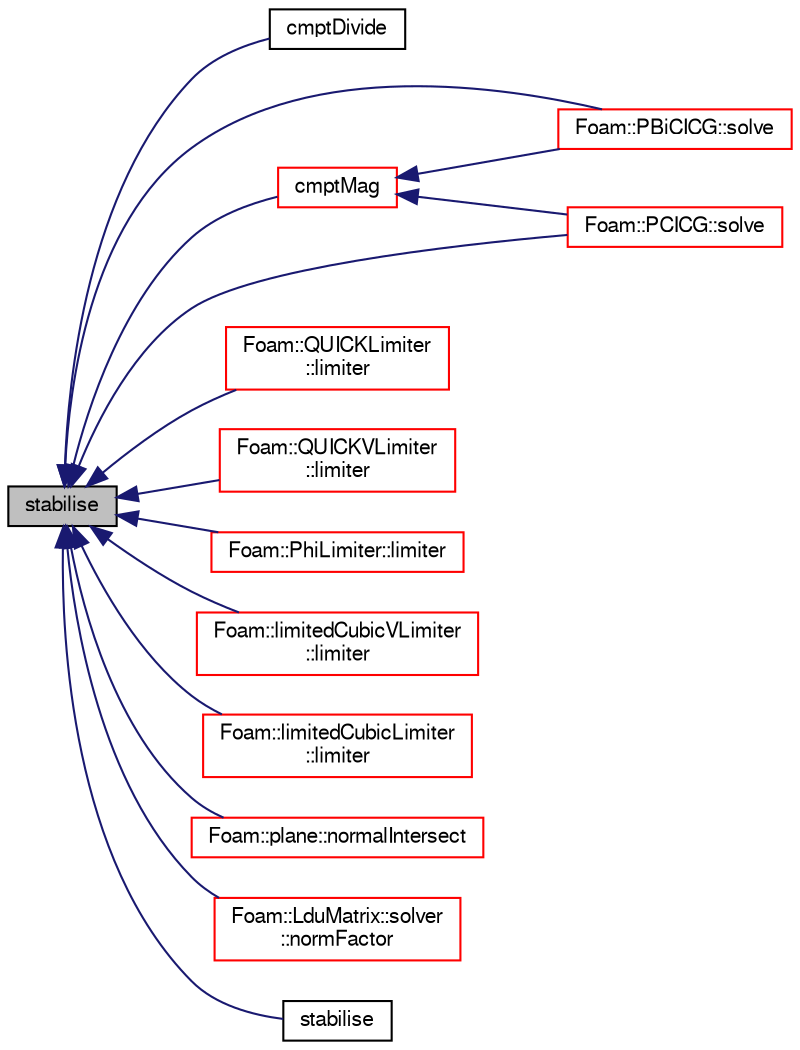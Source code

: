 digraph "stabilise"
{
  bgcolor="transparent";
  edge [fontname="FreeSans",fontsize="10",labelfontname="FreeSans",labelfontsize="10"];
  node [fontname="FreeSans",fontsize="10",shape=record];
  rankdir="LR";
  Node60886 [label="stabilise",height=0.2,width=0.4,color="black", fillcolor="grey75", style="filled", fontcolor="black"];
  Node60886 -> Node60887 [dir="back",color="midnightblue",fontsize="10",style="solid",fontname="FreeSans"];
  Node60887 [label="cmptDivide",height=0.2,width=0.4,color="black",URL="$a21124.html#a0123720e1ac8439aae0cda54c1765151"];
  Node60886 -> Node60888 [dir="back",color="midnightblue",fontsize="10",style="solid",fontname="FreeSans"];
  Node60888 [label="cmptMag",height=0.2,width=0.4,color="red",URL="$a12539.html#a9180528922650a6b9a3b302e27e621b9"];
  Node60888 -> Node60931 [dir="back",color="midnightblue",fontsize="10",style="solid",fontname="FreeSans"];
  Node60931 [label="Foam::PBiCICG::solve",height=0.2,width=0.4,color="red",URL="$a26838.html#af2a8369a85a8532bb0c9d431c0b6e7ff",tooltip="Solve the matrix with this solver. "];
  Node60888 -> Node60933 [dir="back",color="midnightblue",fontsize="10",style="solid",fontname="FreeSans"];
  Node60933 [label="Foam::PCICG::solve",height=0.2,width=0.4,color="red",URL="$a26842.html#af2a8369a85a8532bb0c9d431c0b6e7ff",tooltip="Solve the matrix with this solver. "];
  Node60886 -> Node60943 [dir="back",color="midnightblue",fontsize="10",style="solid",fontname="FreeSans"];
  Node60943 [label="Foam::QUICKLimiter\l::limiter",height=0.2,width=0.4,color="red",URL="$a23066.html#af5b7c0e43a342d836ad21c1b3b747639"];
  Node60886 -> Node60945 [dir="back",color="midnightblue",fontsize="10",style="solid",fontname="FreeSans"];
  Node60945 [label="Foam::QUICKVLimiter\l::limiter",height=0.2,width=0.4,color="red",URL="$a23070.html#af5b7c0e43a342d836ad21c1b3b747639"];
  Node60886 -> Node60947 [dir="back",color="midnightblue",fontsize="10",style="solid",fontname="FreeSans"];
  Node60947 [label="Foam::PhiLimiter::limiter",height=0.2,width=0.4,color="red",URL="$a23058.html#afd37edbb1170019560d30bc3c3f2269b"];
  Node60886 -> Node60949 [dir="back",color="midnightblue",fontsize="10",style="solid",fontname="FreeSans"];
  Node60949 [label="Foam::limitedCubicVLimiter\l::limiter",height=0.2,width=0.4,color="red",URL="$a23006.html#af5b7c0e43a342d836ad21c1b3b747639"];
  Node60886 -> Node60951 [dir="back",color="midnightblue",fontsize="10",style="solid",fontname="FreeSans"];
  Node60951 [label="Foam::limitedCubicLimiter\l::limiter",height=0.2,width=0.4,color="red",URL="$a23002.html#af5b7c0e43a342d836ad21c1b3b747639"];
  Node60886 -> Node60953 [dir="back",color="midnightblue",fontsize="10",style="solid",fontname="FreeSans"];
  Node60953 [label="Foam::plane::normalIntersect",height=0.2,width=0.4,color="red",URL="$a27570.html#a22a90e31bd05a5b4379d001a3975fc48",tooltip="Return cut coefficient for plane and line defined by. "];
  Node60886 -> Node60962 [dir="back",color="midnightblue",fontsize="10",style="solid",fontname="FreeSans"];
  Node60962 [label="Foam::LduMatrix::solver\l::normFactor",height=0.2,width=0.4,color="red",URL="$a26794.html#a6aa0b30e627d50b23f0a20f8f7e87482",tooltip="Return the matrix norm used to normalise the residual for the. "];
  Node60886 -> Node60933 [dir="back",color="midnightblue",fontsize="10",style="solid",fontname="FreeSans"];
  Node60886 -> Node60931 [dir="back",color="midnightblue",fontsize="10",style="solid",fontname="FreeSans"];
  Node60886 -> Node60969 [dir="back",color="midnightblue",fontsize="10",style="solid",fontname="FreeSans"];
  Node60969 [label="stabilise",height=0.2,width=0.4,color="black",URL="$a21124.html#aad840398bfc1f7568110b83229ffad34"];
}
